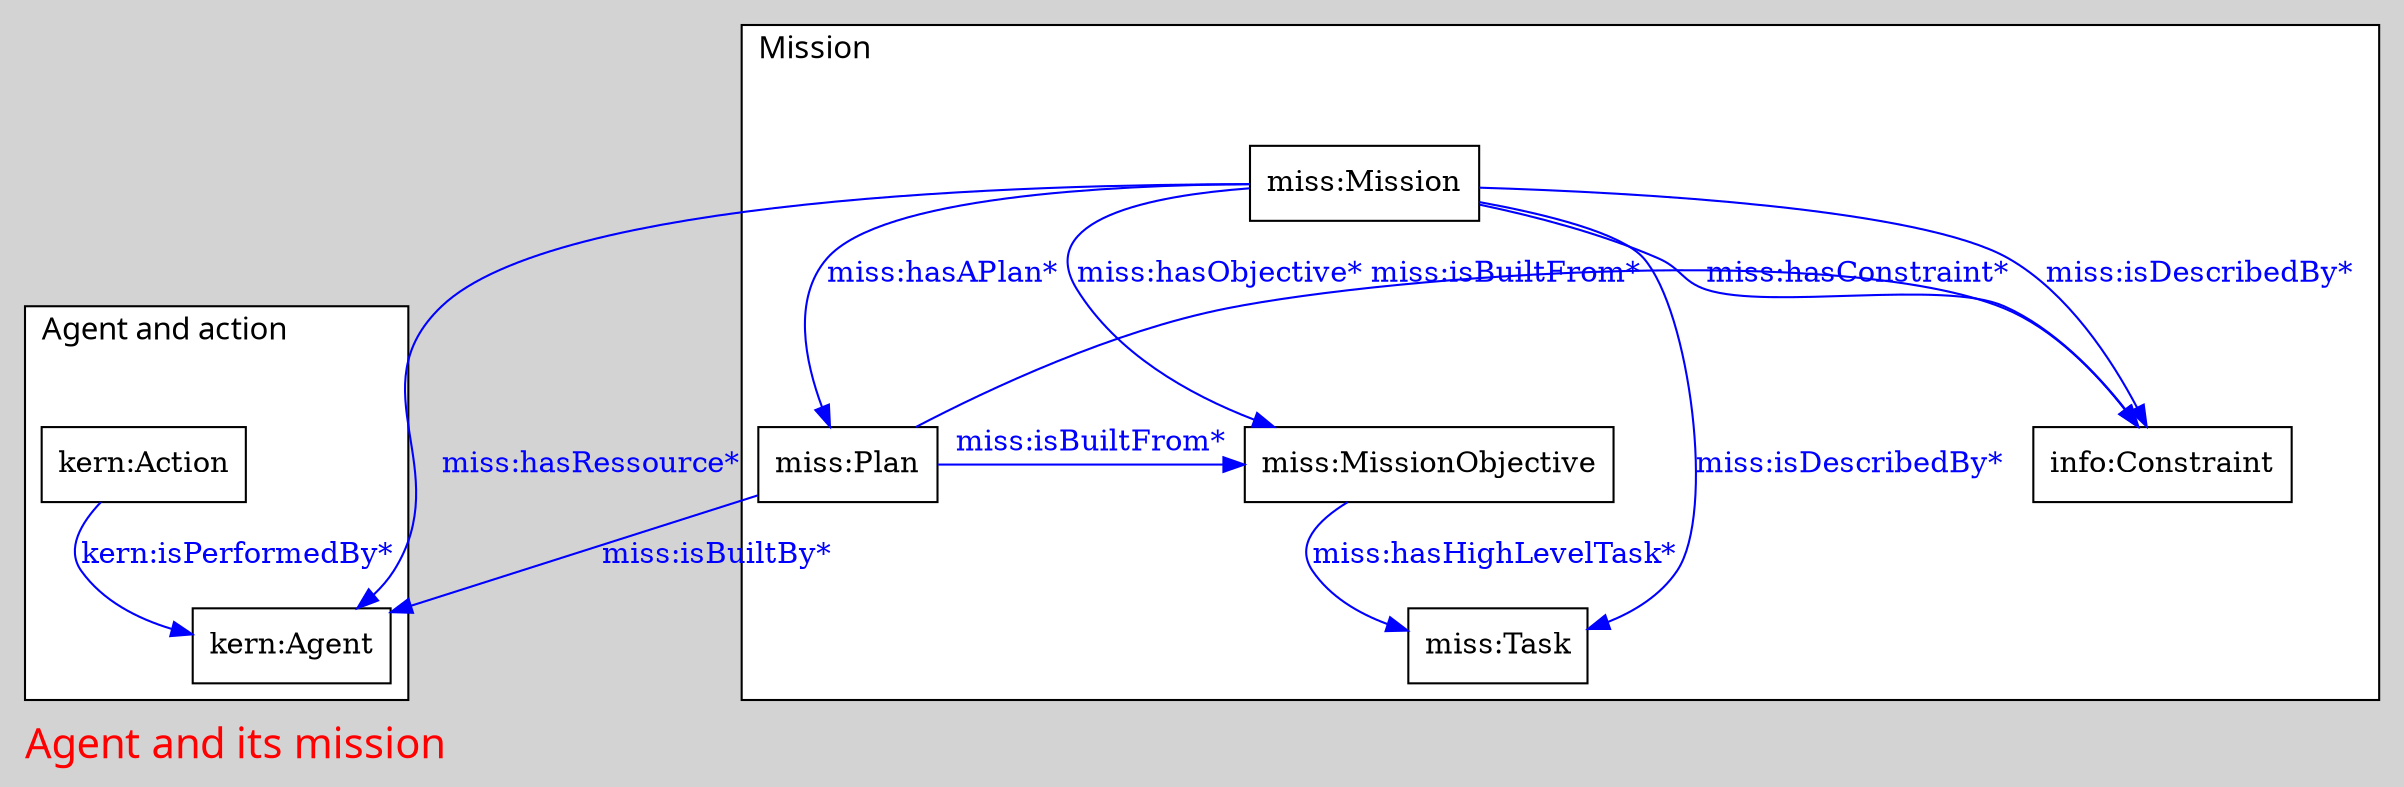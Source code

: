 digraph Proteus {
	label="Agent and its mission"
	fontname="Arial-Bold";
	labeljust=left;
	fontsize=20;
	fontcolor=red;
	bgcolor=lightgrey;
	subgraph cluster0 {
		label="Agent and action"
		fontname="Arial-Bold";
		labeljust=left;
		fontsize=15;
		fontcolor=black;
		bgcolor=white;
		"Agent" [label="kern:Agent", shape=box, color="0.0,0.0,0.0", fontcolor="0.0,0.0,0.0", width="1.1181", height="0.5"];
		"Action" [label="kern:Action", shape=box, color="0.0,0.0,0.0", fontcolor="0.0,0.0,0.0", width="1.1736", height="0.5"];
	}
	subgraph cluster1 {
		label="Mission"
		fontname="Arial-Bold";
		labeljust=left;
		fontsize=15;
		fontcolor=black;
		bgcolor=white;
		"Mission" [label="miss:Mission", shape=box, color="0.0,0.0,0.0", fontcolor="0.0,0.0,0.0", width="1.2778", height="0.5"];
		"MissionObjective" [label="miss:MissionObjective", shape=box, color="0.0,0.0,0.0", fontcolor="0.0,0.0,0.0", width="2.0278", height="0.5"];
		"Plan" [label="miss:Plan", shape=box, color="0.0,0.0,0.0", fontcolor="0.0,0.0,0.0", width="0.97917", height="0.5"];
		"Task" [label="miss:Task", shape=box, color="0.0,0.0,0.0", fontcolor="0.0,0.0,0.0", width="1.0278", height="0.5"];
		"Constraint" [label="info:Constraint", shape=box, color="0.0,0.0,0.0", fontcolor="0.0,0.0,0.0", width="1.4236", height="0.5"];
		{rank=same;"MissionObjective";"Constraint";"Plan";}
	}
	"Plan" -> "Agent" [style=filled, label="miss:isBuiltBy*", color="0.6666667,1.0,1.0", fontcolor="0.6666667,1.0,1.0"];
	"Plan" -> "MissionObjective" [style=filled, label="miss:isBuiltFrom*", color="0.6666667,1.0,1.0", fontcolor="0.6666667,1.0,1.0"];
	"Plan" -> "Constraint" [style=filled, label="miss:isBuiltFrom*", color="0.6666667,1.0,1.0", fontcolor="0.6666667,1.0,1.0"];
	"MissionObjective" -> "Task" [style=filled, label="miss:hasHighLevelTask*", color="0.6666667,1.0,1.0", fontcolor="0.6666667,1.0,1.0"];
	"Mission" -> "Agent" [style=filled, label="miss:hasRessource*", color="0.6666667,1.0,1.0", fontcolor="0.6666667,1.0,1.0"];
	"Mission" -> "MissionObjective" [style=filled, label="miss:hasObjective*", color="0.6666667,1.0,1.0", fontcolor="0.6666667,1.0,1.0"];
	"Mission" -> "Constraint" [style=filled, label="miss:hasConstraint*", color="0.6666667,1.0,1.0", fontcolor="0.6666667,1.0,1.0"];
	"Mission" -> "Plan" [style=filled, label="miss:hasAPlan*", color="0.6666667,1.0,1.0", fontcolor="0.6666667,1.0,1.0"];
	"Mission" -> "Task" [style=filled, label="miss:isDescribedBy*", color="0.6666667,1.0,1.0", fontcolor="0.6666667,1.0,1.0"];
	"Mission" -> "Constraint" [style=filled, label="miss:isDescribedBy*", color="0.6666667,1.0,1.0", fontcolor="0.6666667,1.0,1.0"];
	"Action" -> "Agent" [style=filled, label="kern:isPerformedBy*", color="0.6666667,1.0,1.0", fontcolor="0.6666667,1.0,1.0"];
}
